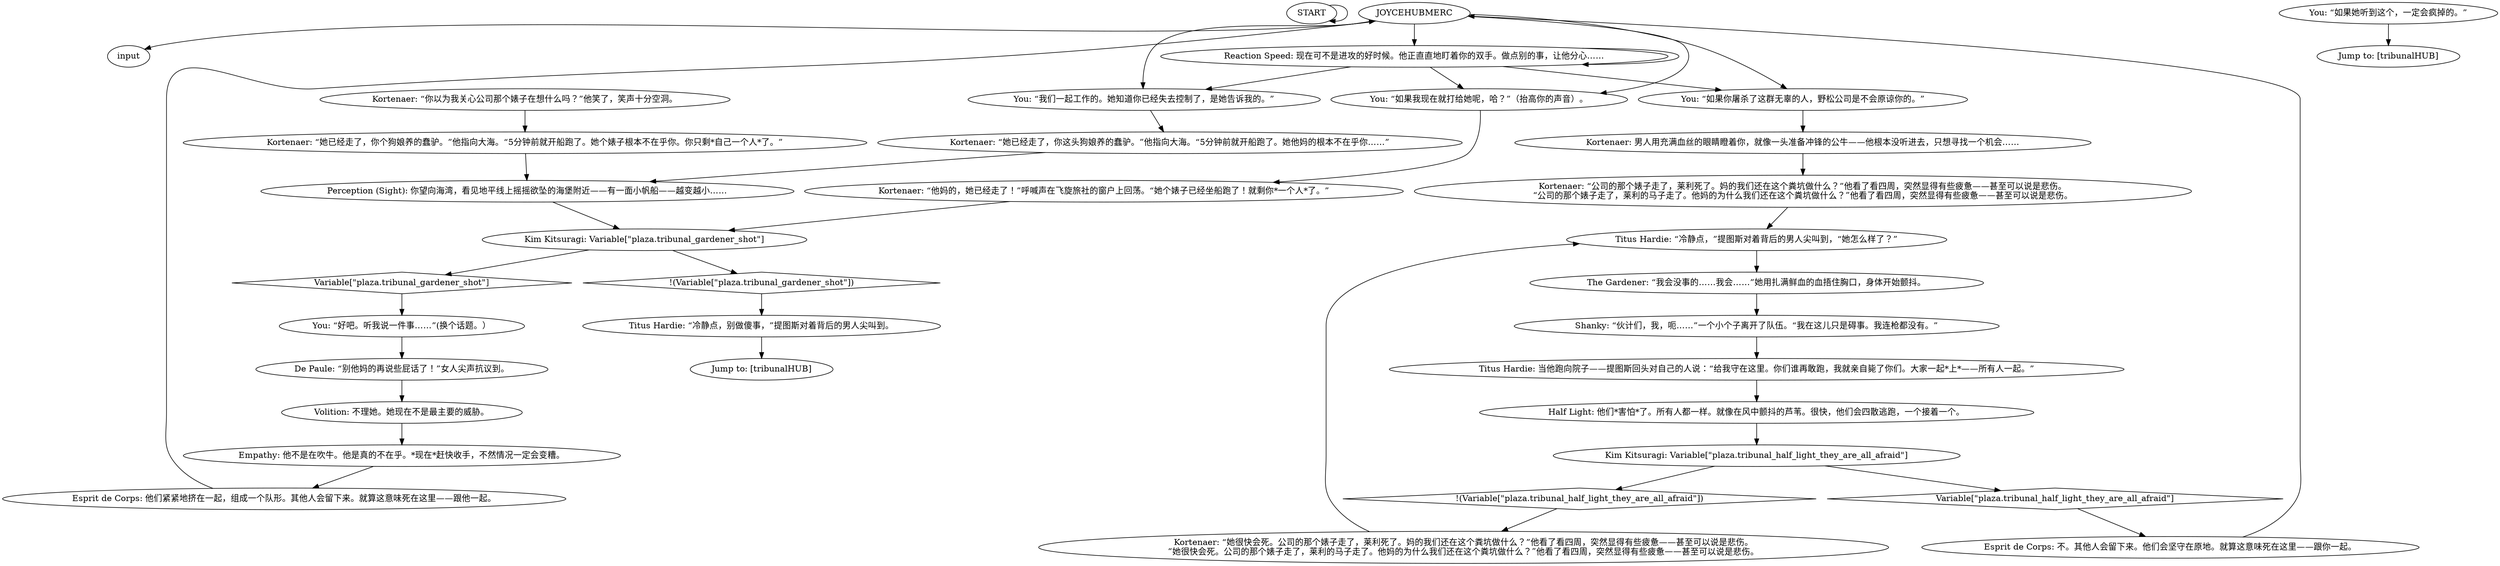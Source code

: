 # TRIBUNAL / JOYCE WOULDN'T LIKE THIS!
# "Your Wild Pines boss would never approve of this!"
# ==================================================
digraph G {
	  0 [label="START"];
	  1 [label="input"];
	  2 [label="You: “如果你屠杀了这群无辜的人，野松公司是不会原谅你的。”"];
	  3 [label="You: “好吧。听我说一件事……”(换个话题。）"];
	  4 [label="Titus Hardie: “冷静点，”提图斯对着背后的男人尖叫到，“她怎么样了？”"];
	  5 [label="Shanky: “伙计们，我，呃……”一个小个子离开了队伍。“我在这儿只是碍事。我连枪都没有。”"];
	  6 [label="Kortenaer: “她很快会死。公司的那个婊子走了，莱利死了。妈的我们还在这个粪坑做什么？”他看了看四周，突然显得有些疲惫——甚至可以说是悲伤。\n“她很快会死。公司的那个婊子走了，莱利的马子走了。他妈的为什么我们还在这个粪坑做什么？”他看了看四周，突然显得有些疲惫——甚至可以说是悲伤。"];
	  7 [label="Esprit de Corps: 他们紧紧地挤在一起，组成一个队形。其他人会留下来。就算这意味死在这里——跟他一起。"];
	  8 [label="JOYCEHUBMERC"];
	  9 [label="Jump to: [tribunalHUB]"];
	  10 [label="Kortenaer: “他妈的，她已经走了！”呼喊声在飞旋旅社的窗户上回荡。“她个婊子已经坐船跑了！就剩你*一个人*了。”"];
	  11 [label="Kortenaer: “她已经走了，你个狗娘养的蠢驴。”他指向大海。“5分钟前就开船跑了。她个婊子根本不在乎你。你只剩*自己一个人*了。”"];
	  12 [label="Empathy: 他不是在吹牛。他是真的不在乎。*现在*赶快收手，不然情况一定会变糟。"];
	  13 [label="Jump to: [tribunalHUB]"];
	  14 [label="Kortenaer: “公司的那个婊子走了，莱利死了。妈的我们还在这个粪坑做什么？”他看了看四周，突然显得有些疲惫——甚至可以说是悲伤。\n“公司的那个婊子走了，莱利的马子走了。他妈的为什么我们还在这个粪坑做什么？”他看了看四周，突然显得有些疲惫——甚至可以说是悲伤。"];
	  15 [label="Reaction Speed: 现在可不是进攻的好时候。他正直直地盯着你的双手。做点别的事，让他分心……"];
	  16 [label="You: “如果她听到这个，一定会疯掉的。”"];
	  17 [label="You: “如果我现在就打给她呢，哈？”（抬高你的声音）。"];
	  18 [label="Kim Kitsuragi: Variable[\"plaza.tribunal_gardener_shot\"]"];
	  19 [label="Variable[\"plaza.tribunal_gardener_shot\"]", shape=diamond];
	  20 [label="!(Variable[\"plaza.tribunal_gardener_shot\"])", shape=diamond];
	  21 [label="Half Light: 他们*害怕*了。所有人都一样。就像在风中颤抖的芦苇。很快，他们会四散逃跑，一个接着一个。"];
	  22 [label="Kortenaer: “她已经走了，你这头狗娘养的蠢驴。”他指向大海。“5分钟前就开船跑了。她他妈的根本不在乎你……”"];
	  23 [label="Kortenaer: 男人用充满血丝的眼睛瞪着你，就像一头准备冲锋的公牛——他根本没听进去，只想寻找一个机会……"];
	  24 [label="De Paule: “别他妈的再说些屁话了！”女人尖声抗议到。"];
	  25 [label="Titus Hardie: “冷静点，别做傻事，”提图斯对着背后的男人尖叫到。"];
	  26 [label="The Gardener: “我会没事的……我会……”她用扎满鲜血的血捂住胸口，身体开始颤抖。"];
	  27 [label="You: “我们一起工作的。她知道你已经失去控制了，是她告诉我的。”"];
	  28 [label="Volition: 不理她。她现在不是最主要的威胁。"];
	  29 [label="Kortenaer: “你以为我关心公司那个婊子在想什么吗？”他笑了，笑声十分空洞。"];
	  30 [label="Titus Hardie: 当他跑向院子——提图斯回头对自己的人说：“给我守在这里。你们谁再敢跑，我就亲自毙了你们。大家一起*上*——所有人一起。”"];
	  31 [label="Esprit de Corps: 不。其他人会留下来。他们会坚守在原地。就算这意味死在这里——跟你一起。"];
	  32 [label="Perception (Sight): 你望向海湾，看见地平线上摇摇欲坠的海堡附近——有一面小帆船——越变越小……"];
	  33 [label="Kim Kitsuragi: Variable[\"plaza.tribunal_half_light_they_are_all_afraid\"]"];
	  34 [label="Variable[\"plaza.tribunal_half_light_they_are_all_afraid\"]", shape=diamond];
	  35 [label="!(Variable[\"plaza.tribunal_half_light_they_are_all_afraid\"])", shape=diamond];
	  0 -> 0
	  2 -> 23
	  3 -> 24
	  4 -> 26
	  5 -> 30
	  6 -> 4
	  7 -> 8
	  8 -> 1
	  8 -> 2
	  8 -> 15
	  8 -> 17
	  8 -> 27
	  10 -> 18
	  11 -> 32
	  12 -> 7
	  14 -> 4
	  15 -> 17
	  15 -> 2
	  15 -> 27
	  15 -> 15
	  16 -> 9
	  17 -> 10
	  18 -> 19
	  18 -> 20
	  19 -> 3
	  20 -> 25
	  21 -> 33
	  22 -> 32
	  23 -> 14
	  24 -> 28
	  25 -> 13
	  26 -> 5
	  27 -> 22
	  28 -> 12
	  29 -> 11
	  30 -> 21
	  31 -> 8
	  32 -> 18
	  33 -> 34
	  33 -> 35
	  34 -> 31
	  35 -> 6
}

